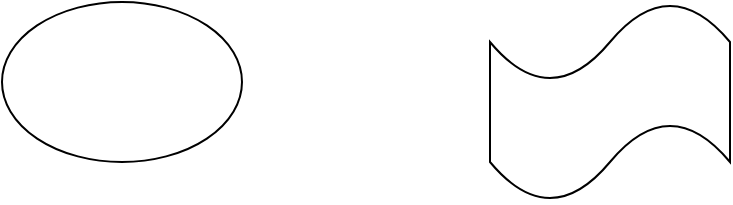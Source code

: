 <mxfile version="24.3.1" type="github">
  <diagram name="第 1 页" id="ChMQghcJ0_30ddVyn_vB">
    <mxGraphModel dx="1434" dy="783" grid="1" gridSize="10" guides="1" tooltips="1" connect="1" arrows="1" fold="1" page="1" pageScale="1" pageWidth="827" pageHeight="1169" math="0" shadow="0">
      <root>
        <mxCell id="0" />
        <mxCell id="1" parent="0" />
        <mxCell id="-0t-uKnWOqTyUpwQrzJw-1" value="" style="ellipse;whiteSpace=wrap;html=1;" vertex="1" parent="1">
          <mxGeometry x="170" y="180" width="120" height="80" as="geometry" />
        </mxCell>
        <mxCell id="-0t-uKnWOqTyUpwQrzJw-2" value="" style="shape=tape;whiteSpace=wrap;html=1;" vertex="1" parent="1">
          <mxGeometry x="414" y="180" width="120" height="100" as="geometry" />
        </mxCell>
      </root>
    </mxGraphModel>
  </diagram>
</mxfile>

